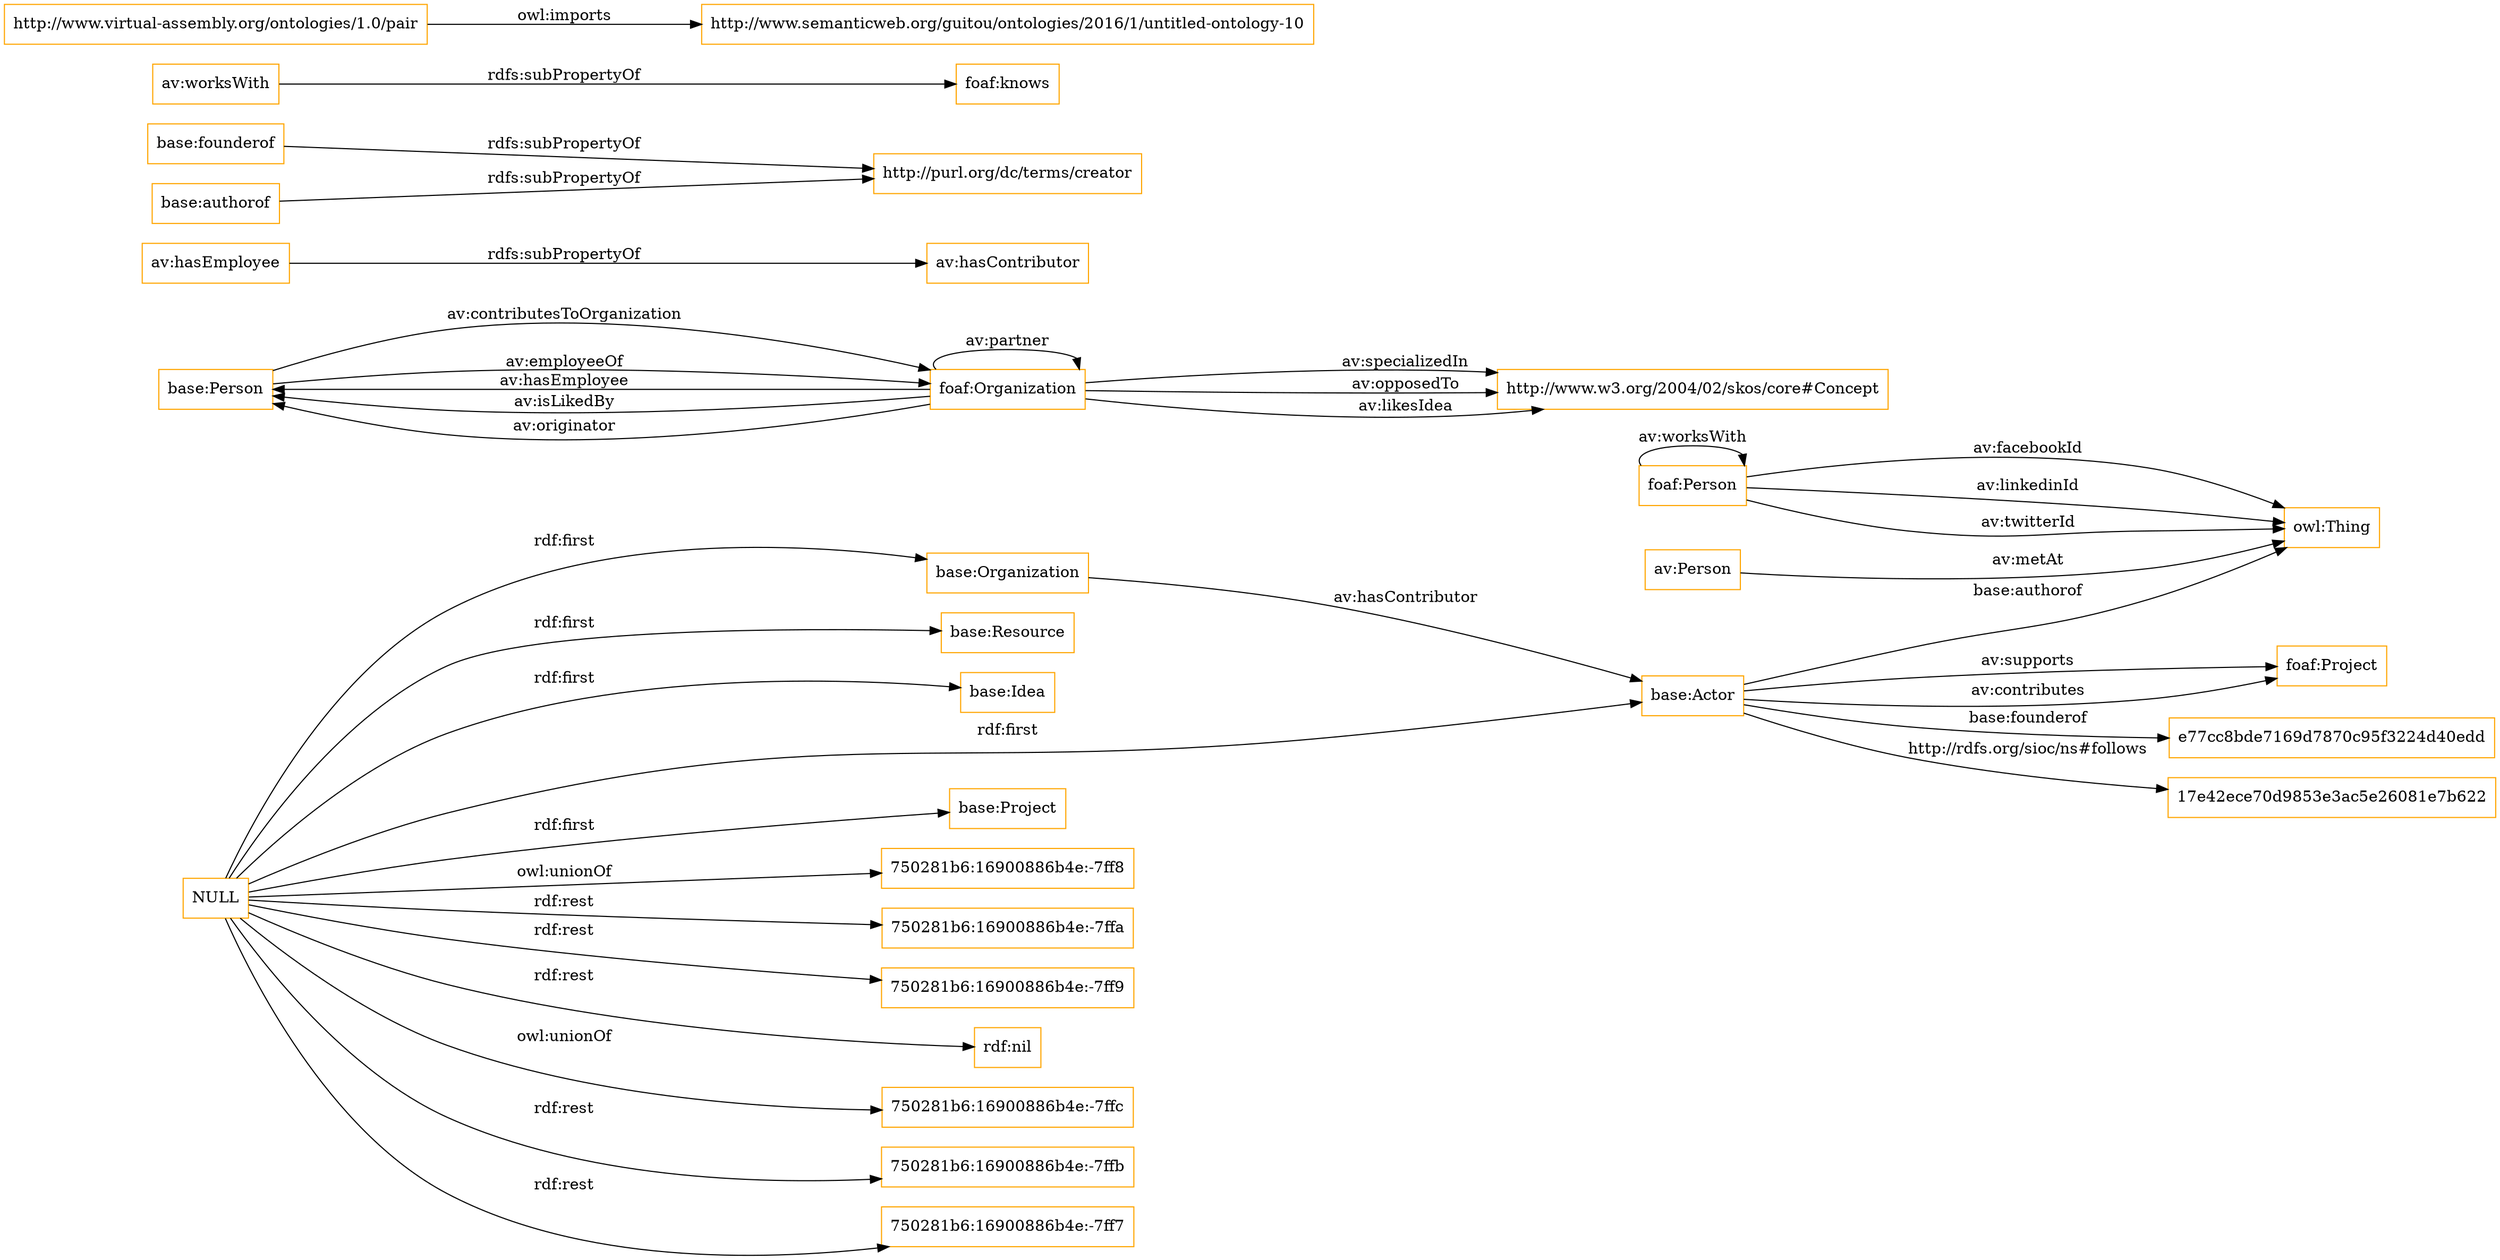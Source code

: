 digraph ar2dtool_diagram { 
rankdir=LR;
size="1501"
node [shape = rectangle, color="orange"]; "foaf:Project" "base:Organization" "base:Person" "base:Resource" "base:Idea" "foaf:Person" "foaf:Organization" "http://www.w3.org/2004/02/skos/core#Concept" "e77cc8bde7169d7870c95f3224d40edd" "base:Actor" "17e42ece70d9853e3ac5e26081e7b622" "base:Project" ; /*classes style*/
	"NULL" -> "750281b6:16900886b4e:-7ff8" [ label = "owl:unionOf" ];
	"NULL" -> "base:Actor" [ label = "rdf:first" ];
	"NULL" -> "750281b6:16900886b4e:-7ffa" [ label = "rdf:rest" ];
	"NULL" -> "base:Organization" [ label = "rdf:first" ];
	"NULL" -> "750281b6:16900886b4e:-7ff9" [ label = "rdf:rest" ];
	"NULL" -> "base:Project" [ label = "rdf:first" ];
	"NULL" -> "base:Idea" [ label = "rdf:first" ];
	"NULL" -> "rdf:nil" [ label = "rdf:rest" ];
	"NULL" -> "base:Resource" [ label = "rdf:first" ];
	"NULL" -> "750281b6:16900886b4e:-7ffc" [ label = "owl:unionOf" ];
	"NULL" -> "750281b6:16900886b4e:-7ffb" [ label = "rdf:rest" ];
	"NULL" -> "750281b6:16900886b4e:-7ff7" [ label = "rdf:rest" ];
	"av:hasEmployee" -> "av:hasContributor" [ label = "rdfs:subPropertyOf" ];
	"base:founderof" -> "http://purl.org/dc/terms/creator" [ label = "rdfs:subPropertyOf" ];
	"av:worksWith" -> "foaf:knows" [ label = "rdfs:subPropertyOf" ];
	"base:authorof" -> "http://purl.org/dc/terms/creator" [ label = "rdfs:subPropertyOf" ];
	"http://www.virtual-assembly.org/ontologies/1.0/pair" -> "http://www.semanticweb.org/guitou/ontologies/2016/1/untitled-ontology-10" [ label = "owl:imports" ];
	"foaf:Organization" -> "http://www.w3.org/2004/02/skos/core#Concept" [ label = "av:specializedIn" ];
	"foaf:Organization" -> "base:Person" [ label = "av:hasEmployee" ];
	"base:Person" -> "foaf:Organization" [ label = "av:contributesToOrganization" ];
	"foaf:Person" -> "owl:Thing" [ label = "av:facebookId" ];
	"foaf:Organization" -> "http://www.w3.org/2004/02/skos/core#Concept" [ label = "av:opposedTo" ];
	"foaf:Organization" -> "base:Person" [ label = "av:isLikedBy" ];
	"av:Person" -> "owl:Thing" [ label = "av:metAt" ];
	"base:Actor" -> "e77cc8bde7169d7870c95f3224d40edd" [ label = "base:founderof" ];
	"foaf:Person" -> "owl:Thing" [ label = "av:linkedinId" ];
	"base:Person" -> "foaf:Organization" [ label = "av:employeeOf" ];
	"base:Actor" -> "owl:Thing" [ label = "base:authorof" ];
	"foaf:Organization" -> "foaf:Organization" [ label = "av:partner" ];
	"base:Actor" -> "foaf:Project" [ label = "av:supports" ];
	"base:Actor" -> "foaf:Project" [ label = "av:contributes" ];
	"foaf:Person" -> "owl:Thing" [ label = "av:twitterId" ];
	"base:Organization" -> "base:Actor" [ label = "av:hasContributor" ];
	"base:Actor" -> "17e42ece70d9853e3ac5e26081e7b622" [ label = "http://rdfs.org/sioc/ns#follows" ];
	"foaf:Person" -> "foaf:Person" [ label = "av:worksWith" ];
	"foaf:Organization" -> "base:Person" [ label = "av:originator" ];
	"foaf:Organization" -> "http://www.w3.org/2004/02/skos/core#Concept" [ label = "av:likesIdea" ];

}
